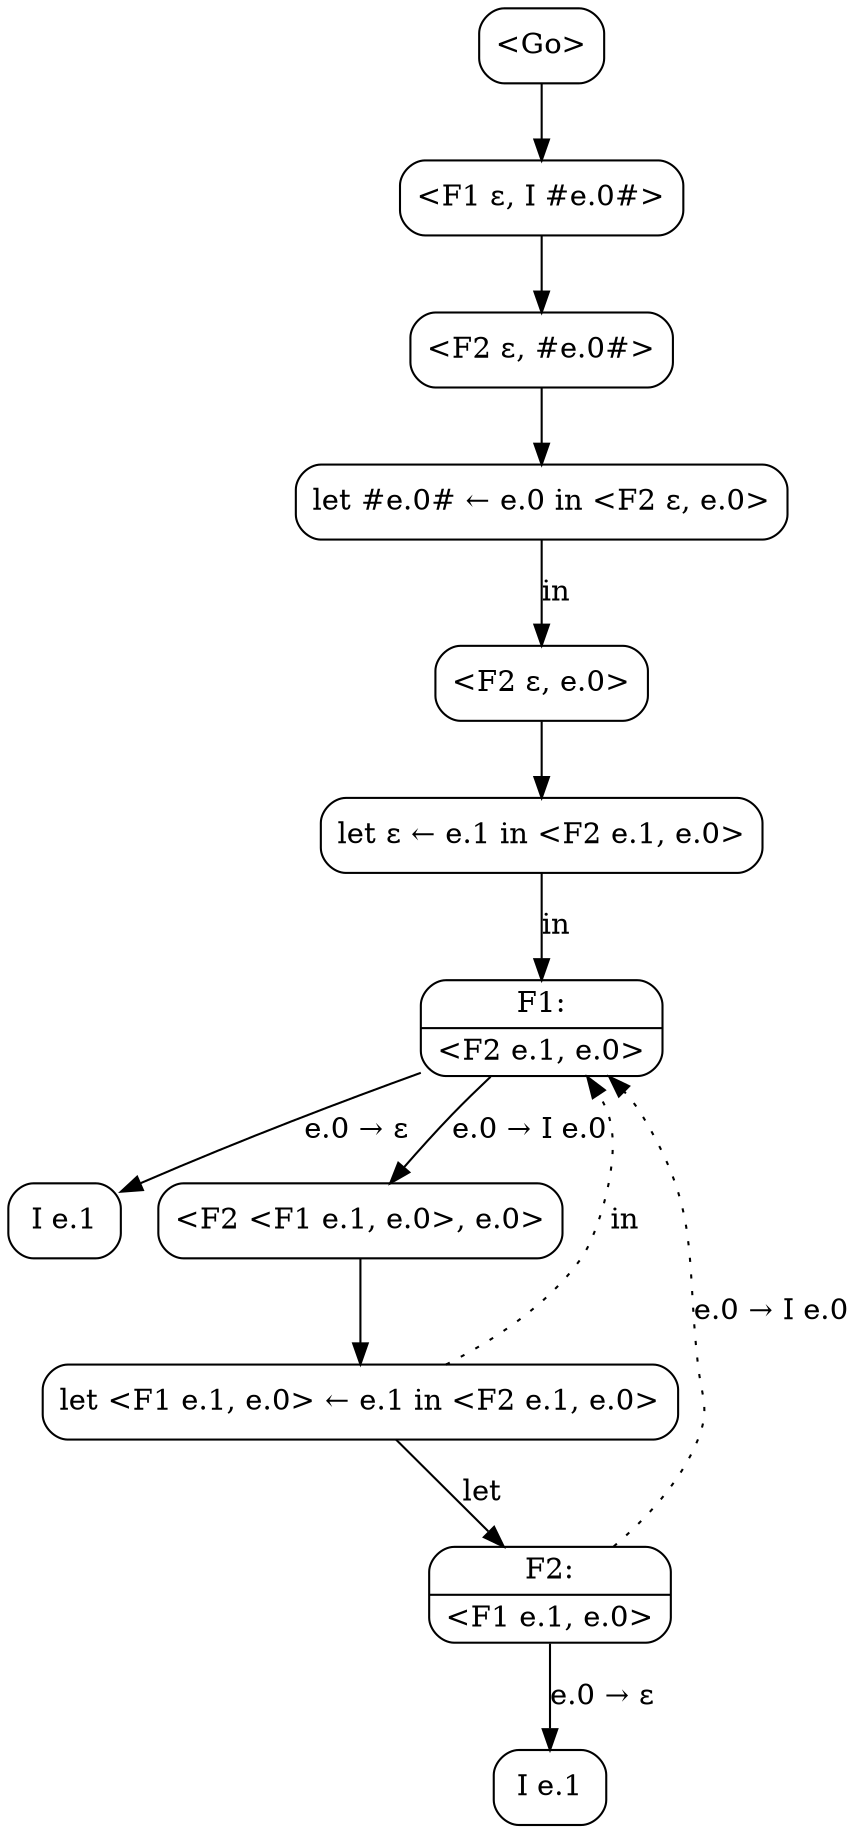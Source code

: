 digraph {
  node [shape=box, style=rounded];

  C0 [label="<Go>"];
  C1 [label="<F1 ε, I #e.0#>"];
  C0 -> C1;
  C2 [label="<F2 ε, #e.0#>"];
  C1 -> C2;
  C3 [label="let #e.0# ← e.0 in <F2 ε, e.0>"];
  C2 -> C3;
  C4 [label="<F2 ε, e.0>"];
  C3 -> C4 [label="in"];
  C5 [label="let ε ← e.1 in <F2 e.1, e.0>"];
  C4 -> C5;
  F1 [shape=record, label="{F1:|\<F2 e.1, e.0\>}"];
  C5 -> F1 [label="in"];
  C6 [label="I e.1"];
  F1 -> C6 [label="e.0 → ε"];
  C7 [label="<F2 <F1 e.1, e.0>, e.0>"];
  F1 -> C7 [label="e.0 → I e.0"];
  C8 [label="let <F1 e.1, e.0> ← e.1 in <F2 e.1, e.0>"];
  C7 -> C8;
  F2 [shape=record, label="{F2:|\<F1 e.1, e.0\>}"];
  C8 -> F2 [label="let"];
  C8 -> F1 [label="in", style=dotted];
  C9 [label="I e.1"];
  F2 -> C9 [label="e.0 → ε"];
  F2 -> F1 [label="e.0 → I e.0", style=dotted];
}
